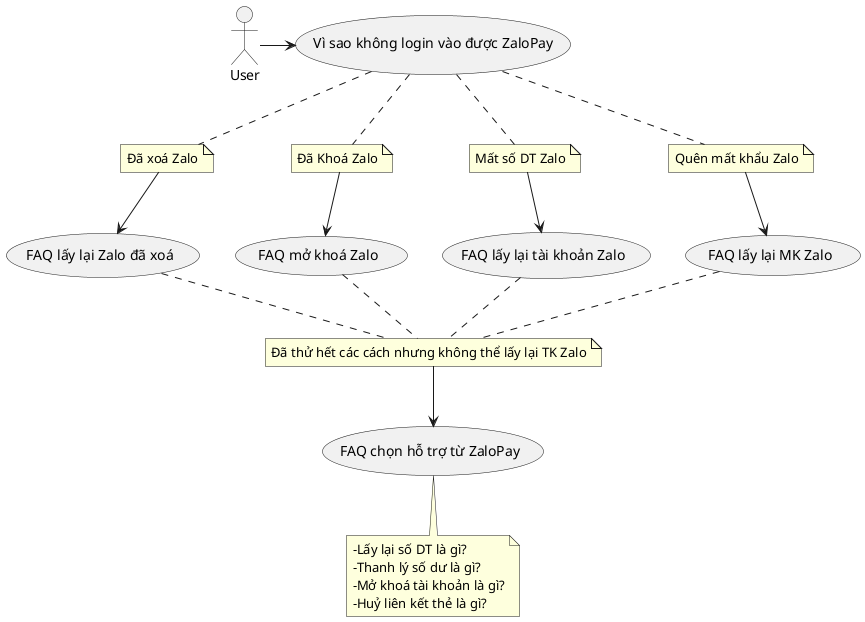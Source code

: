 @startuml
(Vì sao không login vào được ZaloPay) as (Resons)
User -> (Resons)
note "Đã xoá Zalo" as N_xoa_zalo
note "Đã Khoá Zalo" as N_khoa_zalo
note "Mất số DT Zalo" as N_matDT_zalo
note "Quên mất khẩu Zalo" as N_quenMK_zalo
note "Đã thử hết các cách nhưng không thể lấy lại TK Zalo" as N_zalo

(Resons) .. N_xoa_zalo
N_xoa_zalo --> (FAQ lấy lại Zalo đã xoá)
(Resons) .. N_khoa_zalo
N_khoa_zalo --> (FAQ mở khoá Zalo)
(Resons) .. N_matDT_zalo
N_matDT_zalo --> (FAQ lấy lại tài khoản Zalo)
(Resons) .. N_quenMK_zalo
N_quenMK_zalo --> (FAQ lấy lại MK Zalo)


(FAQ lấy lại Zalo đã xoá) .. N_zalo
(FAQ mở khoá Zalo) .. N_zalo
(FAQ lấy lại tài khoản Zalo) .. N_zalo
(FAQ lấy lại MK Zalo) .. N_zalo
N_zalo --> (FAQ chọn hỗ trợ từ ZaloPay)


note "-Lấy lại số DT là gì?\n-Thanh lý số dư là gì?\n-Mở khoá tài khoản là gì?\n-Huỷ liên kết thẻ là gì?" as N_support
(FAQ chọn hỗ trợ từ ZaloPay) .. N_support


@enduml